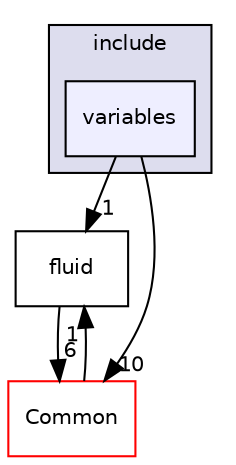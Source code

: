 digraph "SU2_CFD/include/variables" {
  compound=true
  node [ fontsize="10", fontname="Helvetica"];
  edge [ labelfontsize="10", labelfontname="Helvetica"];
  subgraph clusterdir_3b735dd5547717c34264cbbbba892a8a {
    graph [ bgcolor="#ddddee", pencolor="black", label="include" fontname="Helvetica", fontsize="10", URL="dir_3b735dd5547717c34264cbbbba892a8a.html"]
  dir_cd97905733ce0fa50fa6753859500eaa [shape=box, label="variables", style="filled", fillcolor="#eeeeff", pencolor="black", URL="dir_cd97905733ce0fa50fa6753859500eaa.html"];
  }
  dir_331ac33b42628dcdd8084e0a2b79c025 [shape=box label="fluid" URL="dir_331ac33b42628dcdd8084e0a2b79c025.html"];
  dir_4ab6b4cc6a7edbff49100e9123df213f [shape=box label="Common" fillcolor="white" style="filled" color="red" URL="dir_4ab6b4cc6a7edbff49100e9123df213f.html"];
  dir_331ac33b42628dcdd8084e0a2b79c025->dir_4ab6b4cc6a7edbff49100e9123df213f [headlabel="6", labeldistance=1.5 headhref="dir_000036_000000.html"];
  dir_4ab6b4cc6a7edbff49100e9123df213f->dir_331ac33b42628dcdd8084e0a2b79c025 [headlabel="1", labeldistance=1.5 headhref="dir_000000_000036.html"];
  dir_cd97905733ce0fa50fa6753859500eaa->dir_331ac33b42628dcdd8084e0a2b79c025 [headlabel="1", labeldistance=1.5 headhref="dir_000064_000036.html"];
  dir_cd97905733ce0fa50fa6753859500eaa->dir_4ab6b4cc6a7edbff49100e9123df213f [headlabel="10", labeldistance=1.5 headhref="dir_000064_000000.html"];
}

